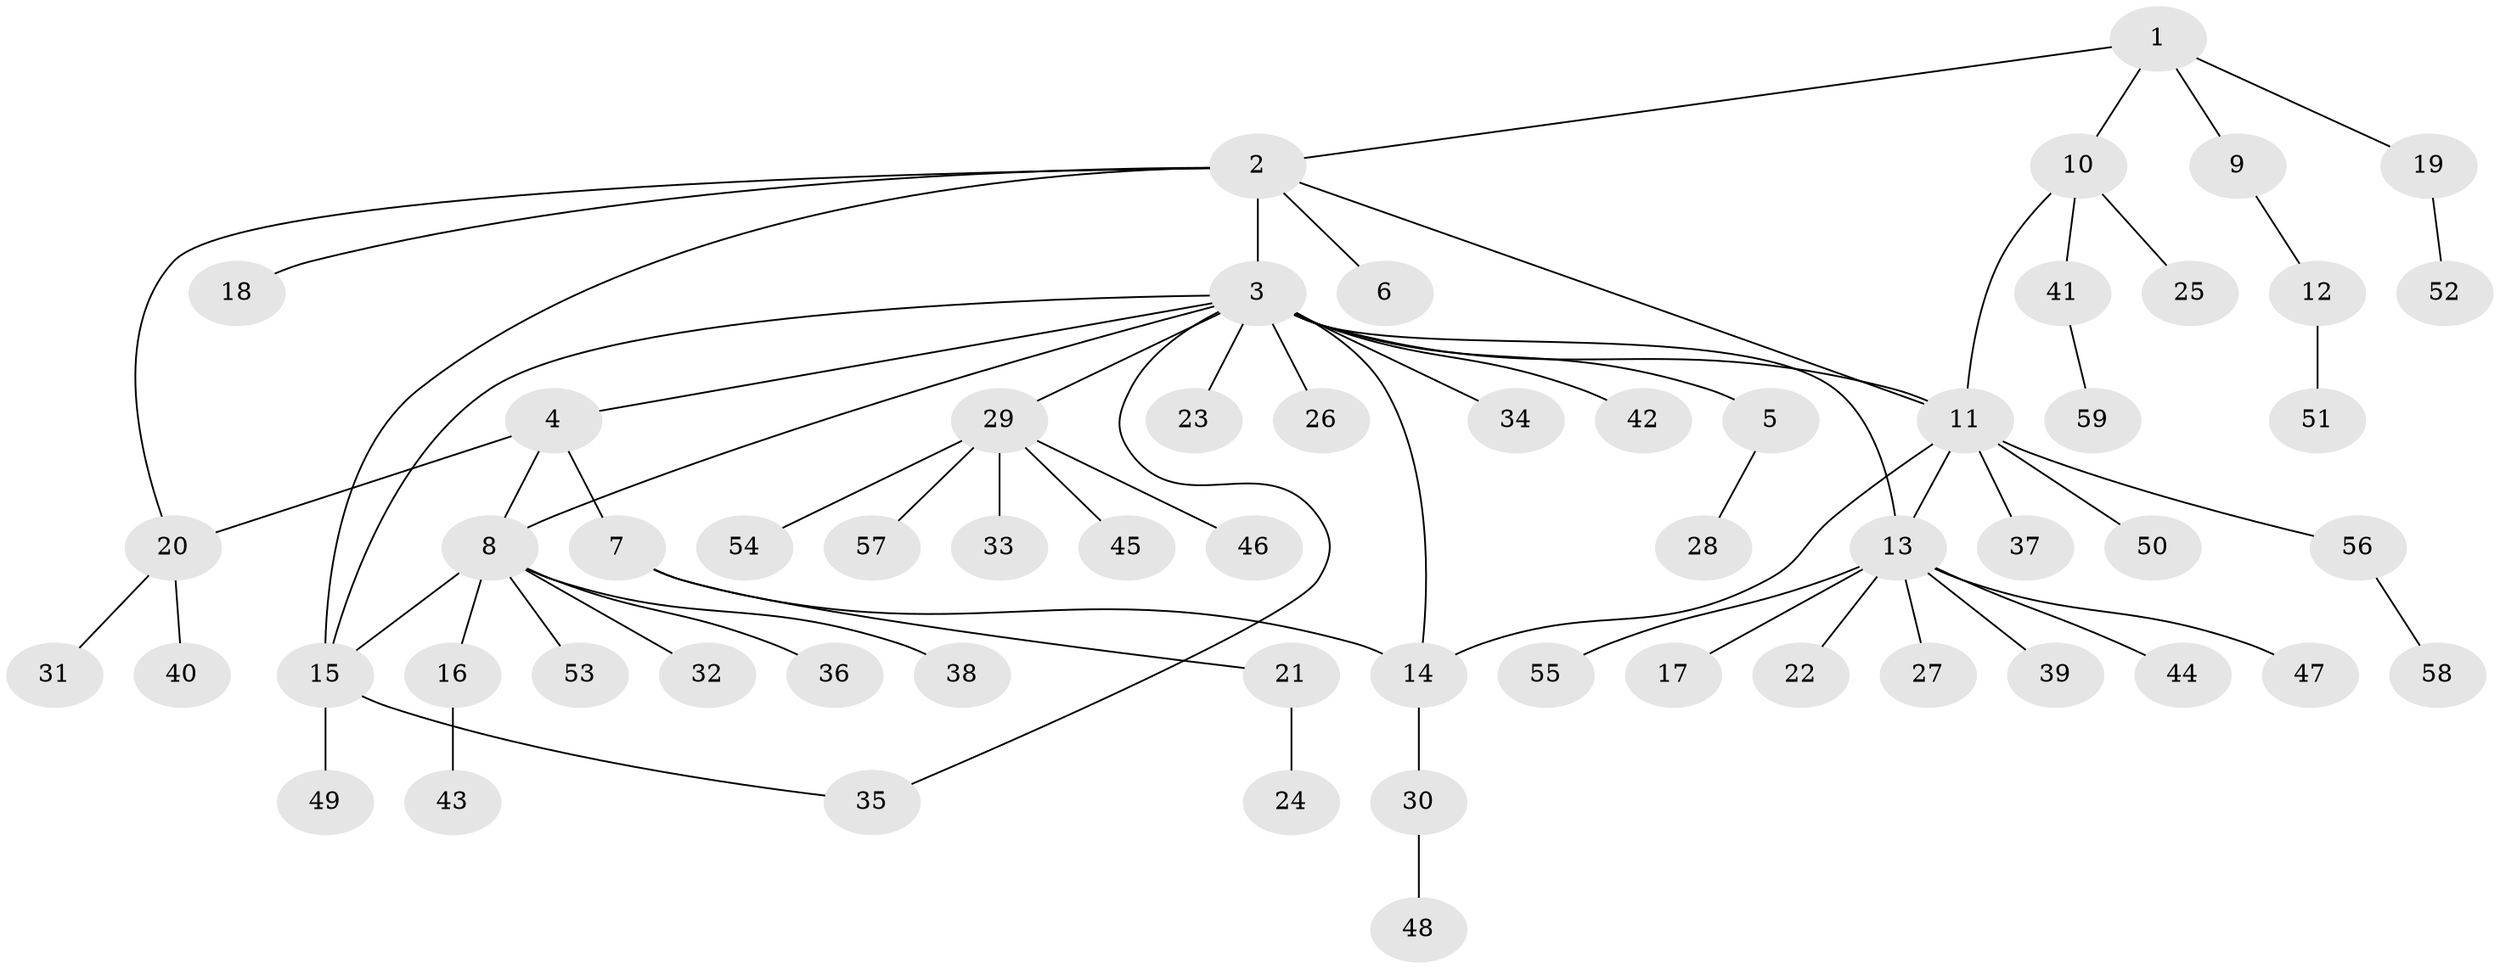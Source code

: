 // coarse degree distribution, {4: 0.06976744186046512, 5: 0.046511627906976744, 17: 0.023255813953488372, 6: 0.023255813953488372, 1: 0.7209302325581395, 8: 0.023255813953488372, 2: 0.046511627906976744, 3: 0.023255813953488372, 7: 0.023255813953488372}
// Generated by graph-tools (version 1.1) at 2025/41/03/06/25 10:41:47]
// undirected, 59 vertices, 68 edges
graph export_dot {
graph [start="1"]
  node [color=gray90,style=filled];
  1;
  2;
  3;
  4;
  5;
  6;
  7;
  8;
  9;
  10;
  11;
  12;
  13;
  14;
  15;
  16;
  17;
  18;
  19;
  20;
  21;
  22;
  23;
  24;
  25;
  26;
  27;
  28;
  29;
  30;
  31;
  32;
  33;
  34;
  35;
  36;
  37;
  38;
  39;
  40;
  41;
  42;
  43;
  44;
  45;
  46;
  47;
  48;
  49;
  50;
  51;
  52;
  53;
  54;
  55;
  56;
  57;
  58;
  59;
  1 -- 2;
  1 -- 9;
  1 -- 10;
  1 -- 19;
  2 -- 3;
  2 -- 6;
  2 -- 11;
  2 -- 15;
  2 -- 18;
  2 -- 20;
  3 -- 4;
  3 -- 5;
  3 -- 8;
  3 -- 11;
  3 -- 13;
  3 -- 14;
  3 -- 15;
  3 -- 23;
  3 -- 26;
  3 -- 29;
  3 -- 34;
  3 -- 35;
  3 -- 42;
  4 -- 7;
  4 -- 8;
  4 -- 20;
  5 -- 28;
  7 -- 14;
  7 -- 21;
  8 -- 15;
  8 -- 16;
  8 -- 32;
  8 -- 36;
  8 -- 38;
  8 -- 53;
  9 -- 12;
  10 -- 11;
  10 -- 25;
  10 -- 41;
  11 -- 13;
  11 -- 14;
  11 -- 37;
  11 -- 50;
  11 -- 56;
  12 -- 51;
  13 -- 17;
  13 -- 22;
  13 -- 27;
  13 -- 39;
  13 -- 44;
  13 -- 47;
  13 -- 55;
  14 -- 30;
  15 -- 35;
  15 -- 49;
  16 -- 43;
  19 -- 52;
  20 -- 31;
  20 -- 40;
  21 -- 24;
  29 -- 33;
  29 -- 45;
  29 -- 46;
  29 -- 54;
  29 -- 57;
  30 -- 48;
  41 -- 59;
  56 -- 58;
}
